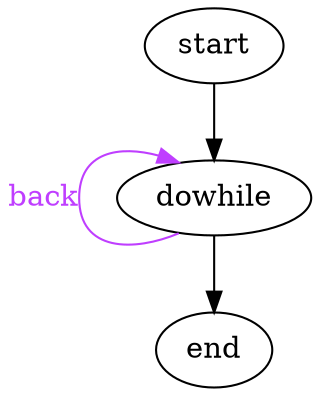 digraph {
start;
start:s->dowhile:n;
dowhile:sw->dowhile:nw [color=darkorchid1 label=back fontcolor=darkorchid1];
dowhile:s->end;
end;
}